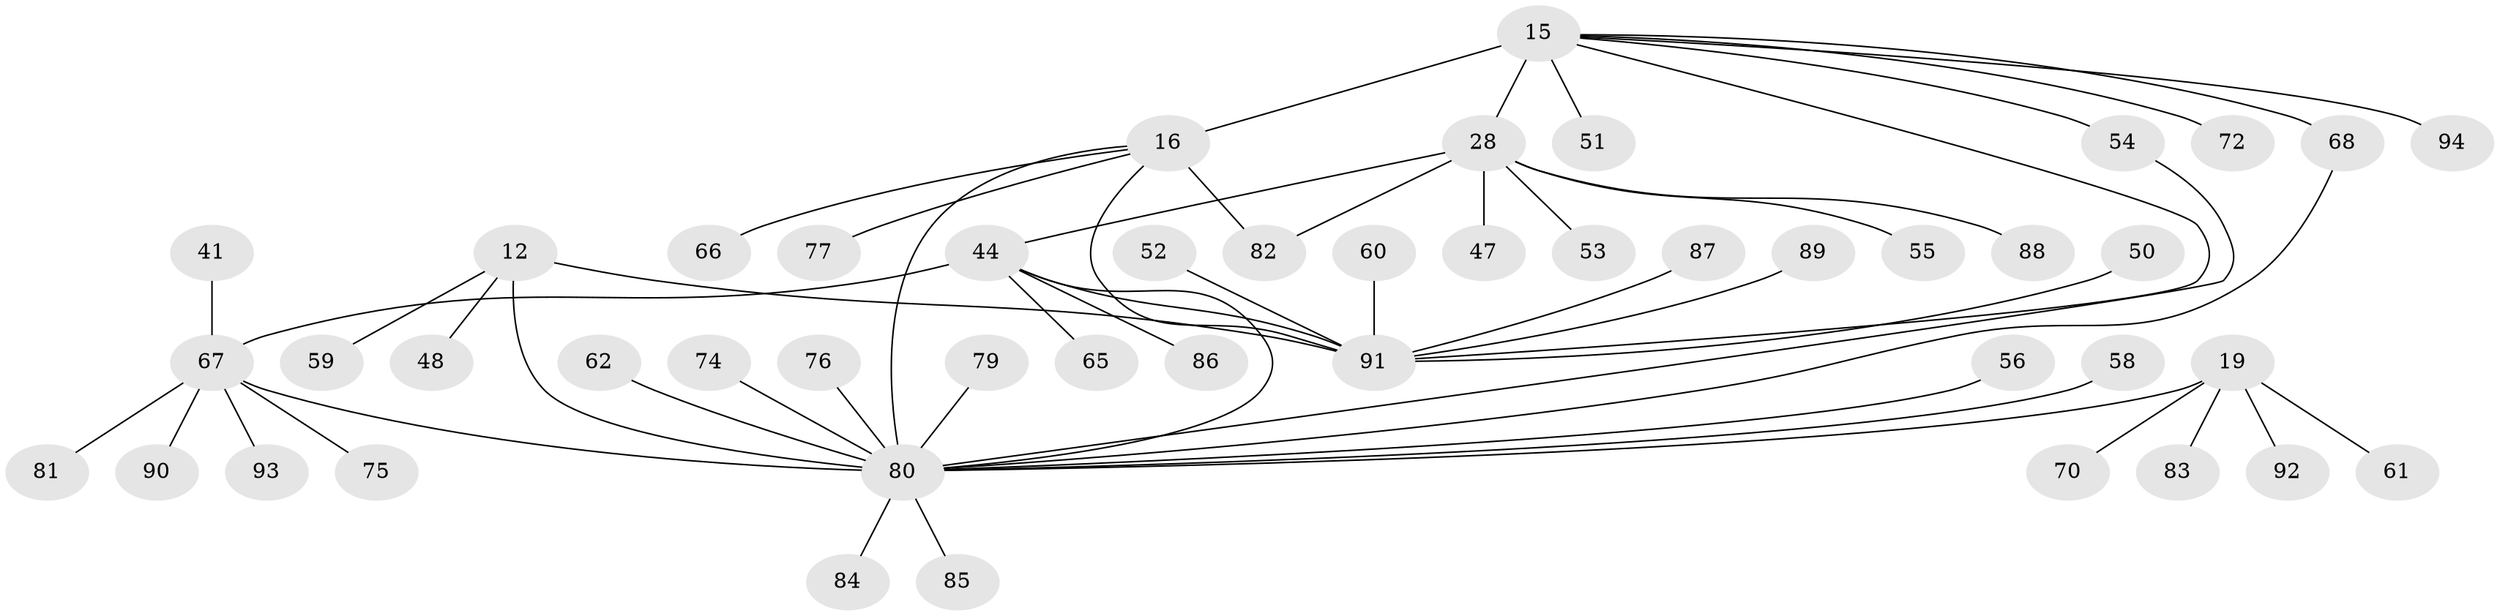 // original degree distribution, {6: 0.06382978723404255, 10: 0.02127659574468085, 4: 0.031914893617021274, 8: 0.0425531914893617, 5: 0.031914893617021274, 13: 0.010638297872340425, 7: 0.02127659574468085, 1: 0.5212765957446809, 2: 0.22340425531914893, 3: 0.031914893617021274}
// Generated by graph-tools (version 1.1) at 2025/56/03/09/25 04:56:01]
// undirected, 47 vertices, 54 edges
graph export_dot {
graph [start="1"]
  node [color=gray90,style=filled];
  12 [super="+9"];
  15 [super="+13"];
  16 [super="+14"];
  19 [super="+17"];
  28 [super="+2"];
  41;
  44 [super="+4+23"];
  47;
  48;
  50 [super="+36"];
  51;
  52;
  53;
  54 [super="+35"];
  55;
  56;
  58 [super="+31"];
  59;
  60;
  61;
  62 [super="+32"];
  65;
  66;
  67 [super="+8+24"];
  68;
  70 [super="+64"];
  72;
  74;
  75 [super="+63"];
  76;
  77 [super="+38"];
  79;
  80 [super="+20+34"];
  81 [super="+57"];
  82;
  83;
  84;
  85 [super="+29"];
  86 [super="+46"];
  87 [super="+78"];
  88;
  89;
  90;
  91 [super="+71+73+43+49"];
  92;
  93 [super="+27"];
  94 [super="+69"];
  12 -- 59;
  12 -- 80 [weight=3];
  12 -- 48;
  12 -- 91 [weight=4];
  15 -- 16 [weight=4];
  15 -- 51;
  15 -- 72;
  15 -- 68;
  15 -- 28 [weight=2];
  15 -- 54;
  15 -- 94;
  15 -- 91;
  16 -- 66;
  16 -- 82;
  16 -- 77;
  16 -- 80 [weight=2];
  16 -- 91;
  19 -- 83;
  19 -- 92;
  19 -- 61;
  19 -- 70;
  19 -- 80 [weight=4];
  28 -- 47;
  28 -- 82;
  28 -- 53;
  28 -- 55;
  28 -- 88;
  28 -- 44 [weight=3];
  41 -- 67;
  44 -- 65;
  44 -- 86;
  44 -- 80;
  44 -- 67;
  44 -- 91 [weight=2];
  50 -- 91;
  52 -- 91;
  54 -- 80;
  56 -- 80;
  58 -- 80;
  60 -- 91;
  62 -- 80;
  67 -- 75;
  67 -- 80 [weight=4];
  67 -- 81;
  67 -- 90;
  67 -- 93;
  68 -- 80;
  74 -- 80;
  76 -- 80;
  79 -- 80;
  80 -- 84;
  80 -- 85;
  87 -- 91;
  89 -- 91;
}

